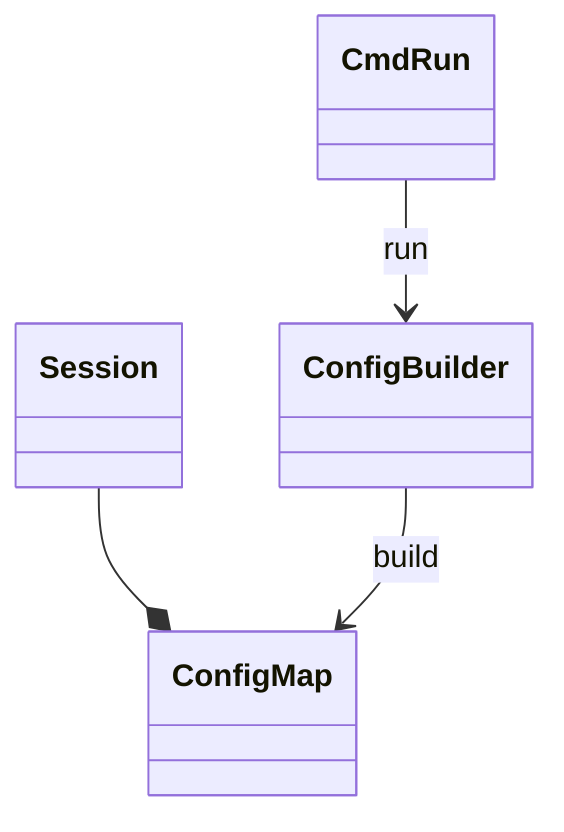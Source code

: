 classDiagram
    %%
    %% nextflow.config
    %%
    Session --* ConfigMap
    CmdRun --> ConfigBuilder : run
    ConfigBuilder --> ConfigMap : build